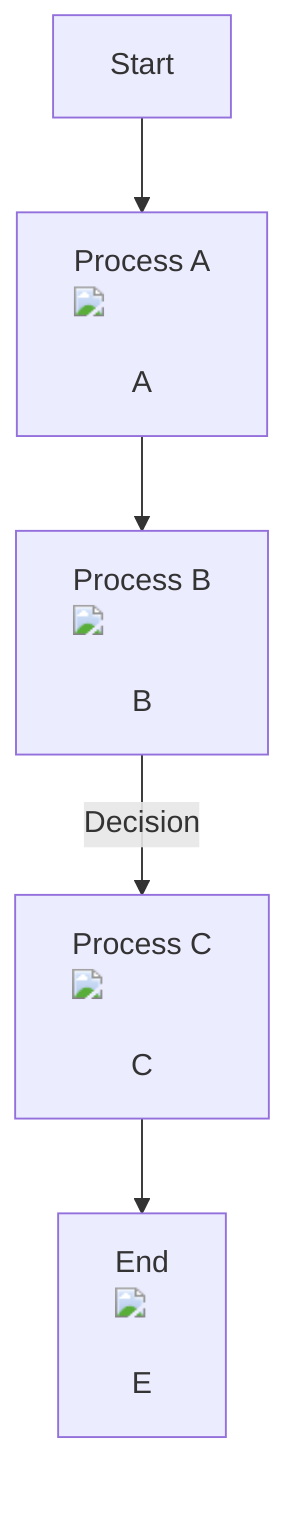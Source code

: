graph TD;
    A["Start"] --> B["Process A\n <img src='dummy_plots/barplot_template.svg' /> <br /> A"];
    B --> C["Process B\n <img src='dummy_plots/lineplot_template.svg' /> <br /> B"];
    C --> |"Decision"| D["Process C\n <img src='dummy_plots/scatter_plot_template.svg' /> <br /> C"];
    D --> E["End\n <img src='dummy_plots/hist_template.svg' /> <br /> E"];